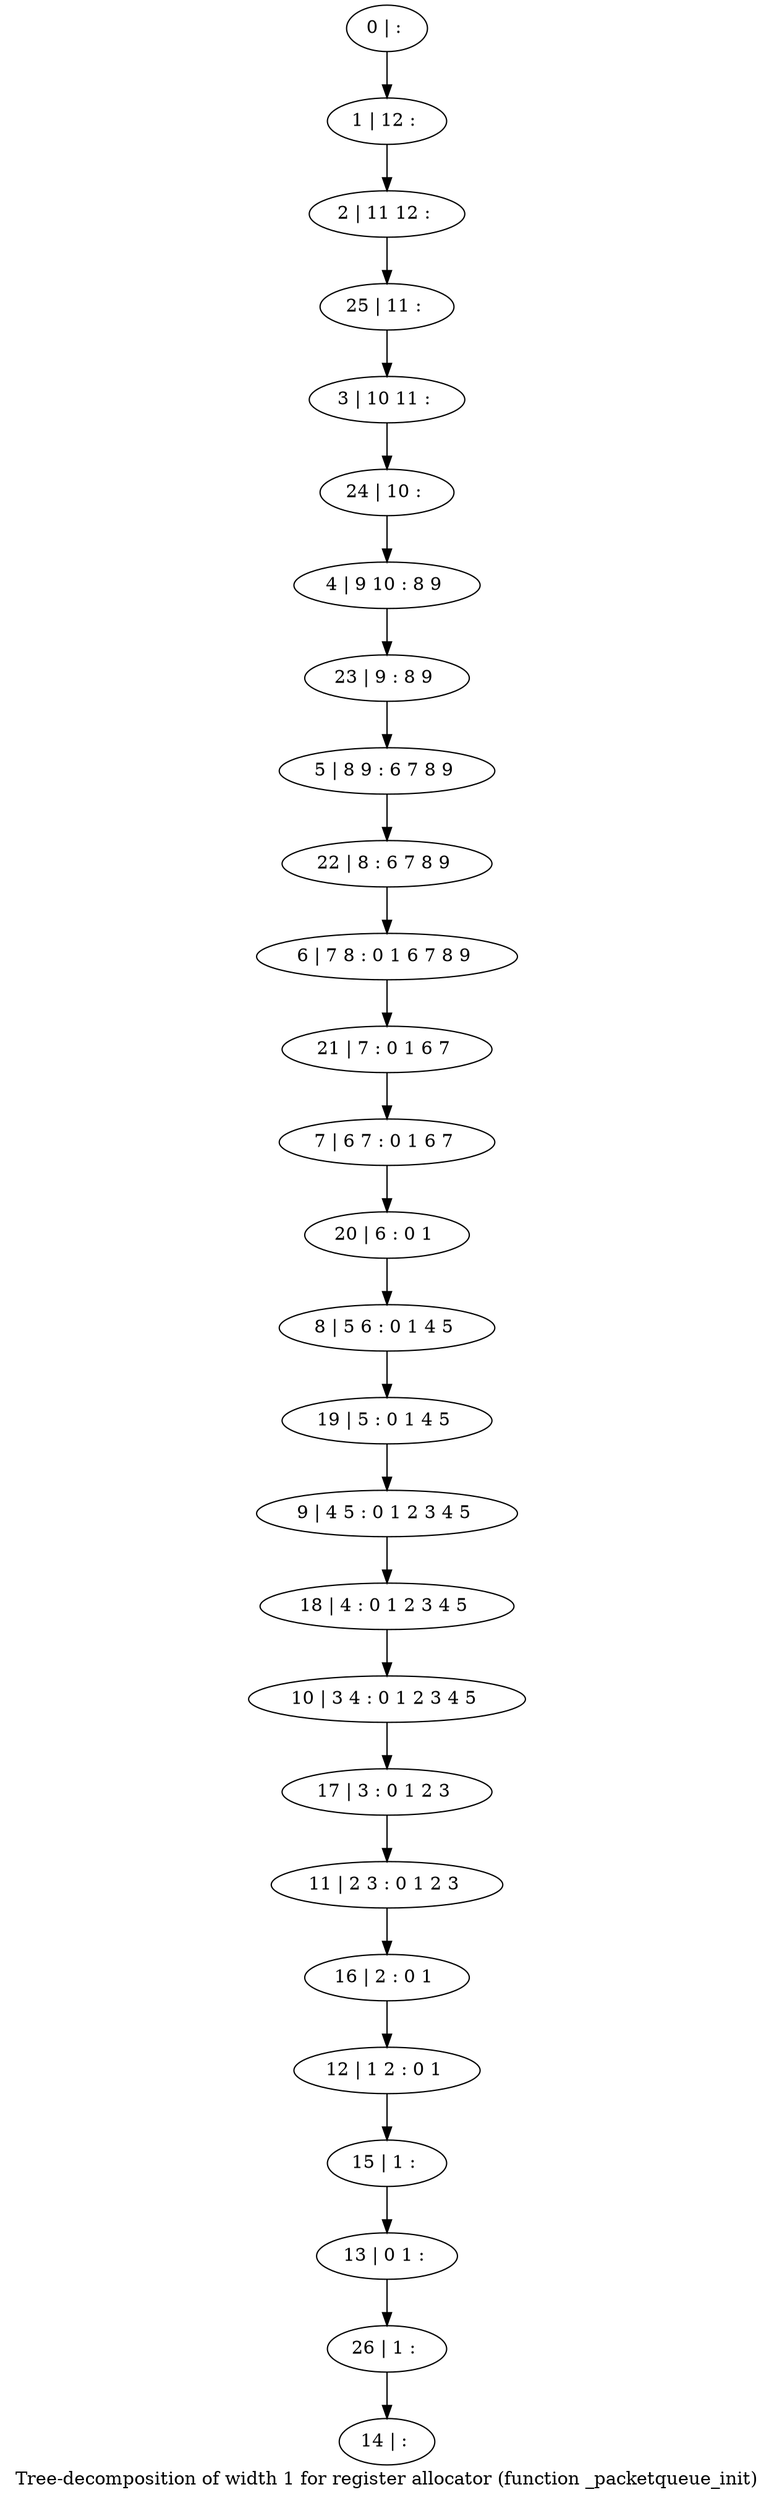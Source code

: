 digraph G {
graph [label="Tree-decomposition of width 1 for register allocator (function _packetqueue_init)"]
0[label="0 | : "];
1[label="1 | 12 : "];
2[label="2 | 11 12 : "];
3[label="3 | 10 11 : "];
4[label="4 | 9 10 : 8 9 "];
5[label="5 | 8 9 : 6 7 8 9 "];
6[label="6 | 7 8 : 0 1 6 7 8 9 "];
7[label="7 | 6 7 : 0 1 6 7 "];
8[label="8 | 5 6 : 0 1 4 5 "];
9[label="9 | 4 5 : 0 1 2 3 4 5 "];
10[label="10 | 3 4 : 0 1 2 3 4 5 "];
11[label="11 | 2 3 : 0 1 2 3 "];
12[label="12 | 1 2 : 0 1 "];
13[label="13 | 0 1 : "];
14[label="14 | : "];
15[label="15 | 1 : "];
16[label="16 | 2 : 0 1 "];
17[label="17 | 3 : 0 1 2 3 "];
18[label="18 | 4 : 0 1 2 3 4 5 "];
19[label="19 | 5 : 0 1 4 5 "];
20[label="20 | 6 : 0 1 "];
21[label="21 | 7 : 0 1 6 7 "];
22[label="22 | 8 : 6 7 8 9 "];
23[label="23 | 9 : 8 9 "];
24[label="24 | 10 : "];
25[label="25 | 11 : "];
26[label="26 | 1 : "];
0->1 ;
1->2 ;
15->13 ;
12->15 ;
16->12 ;
11->16 ;
17->11 ;
10->17 ;
18->10 ;
9->18 ;
19->9 ;
8->19 ;
20->8 ;
7->20 ;
21->7 ;
6->21 ;
22->6 ;
5->22 ;
23->5 ;
4->23 ;
24->4 ;
3->24 ;
25->3 ;
2->25 ;
26->14 ;
13->26 ;
}

